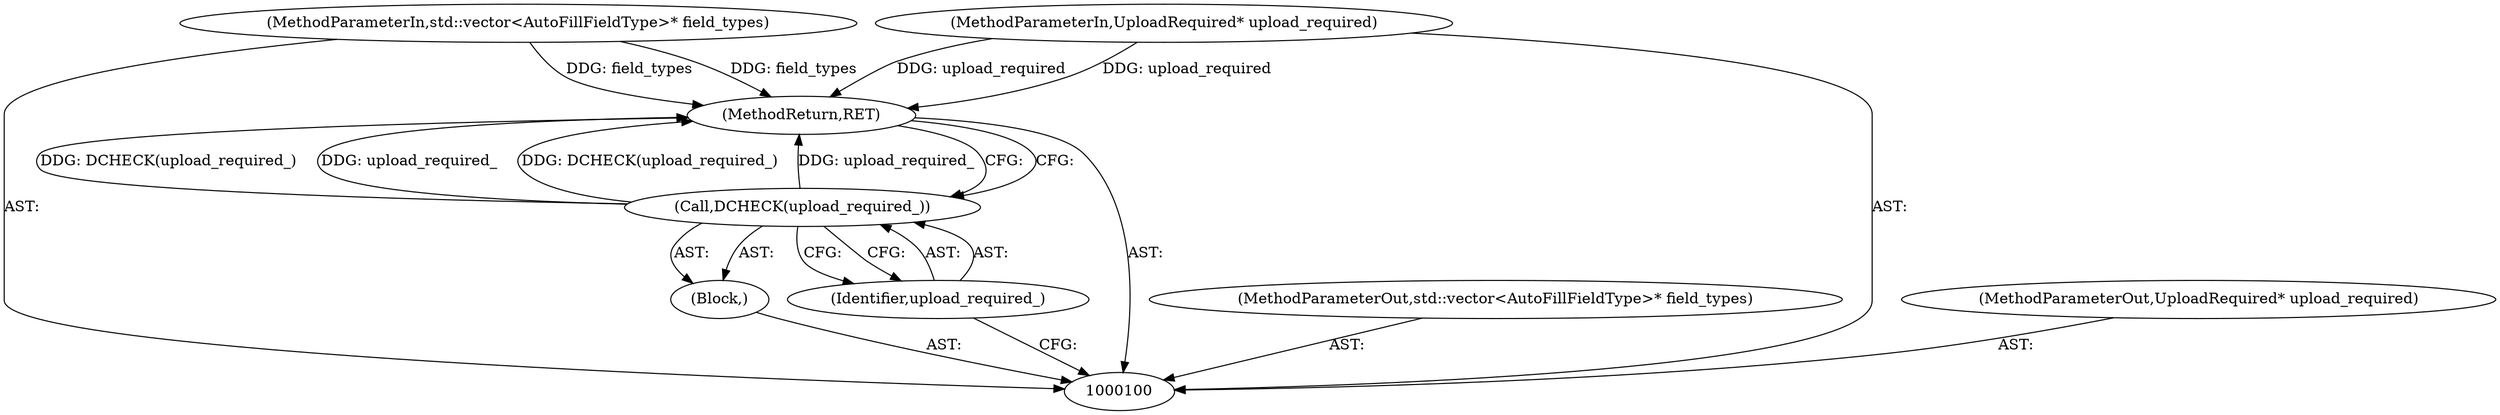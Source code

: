 digraph "1_Chrome_5f372f899b8709dac700710b5f0f90959dcf9ecb_1" {
"1000106" [label="(MethodReturn,RET)"];
"1000101" [label="(MethodParameterIn,std::vector<AutoFillFieldType>* field_types)"];
"1000117" [label="(MethodParameterOut,std::vector<AutoFillFieldType>* field_types)"];
"1000102" [label="(MethodParameterIn,UploadRequired* upload_required)"];
"1000118" [label="(MethodParameterOut,UploadRequired* upload_required)"];
"1000103" [label="(Block,)"];
"1000105" [label="(Identifier,upload_required_)"];
"1000104" [label="(Call,DCHECK(upload_required_))"];
"1000106" -> "1000100"  [label="AST: "];
"1000106" -> "1000104"  [label="CFG: "];
"1000104" -> "1000106"  [label="DDG: DCHECK(upload_required_)"];
"1000104" -> "1000106"  [label="DDG: upload_required_"];
"1000102" -> "1000106"  [label="DDG: upload_required"];
"1000101" -> "1000106"  [label="DDG: field_types"];
"1000101" -> "1000100"  [label="AST: "];
"1000101" -> "1000106"  [label="DDG: field_types"];
"1000117" -> "1000100"  [label="AST: "];
"1000102" -> "1000100"  [label="AST: "];
"1000102" -> "1000106"  [label="DDG: upload_required"];
"1000118" -> "1000100"  [label="AST: "];
"1000103" -> "1000100"  [label="AST: "];
"1000104" -> "1000103"  [label="AST: "];
"1000105" -> "1000104"  [label="AST: "];
"1000105" -> "1000100"  [label="CFG: "];
"1000104" -> "1000105"  [label="CFG: "];
"1000104" -> "1000103"  [label="AST: "];
"1000104" -> "1000105"  [label="CFG: "];
"1000105" -> "1000104"  [label="AST: "];
"1000106" -> "1000104"  [label="CFG: "];
"1000104" -> "1000106"  [label="DDG: DCHECK(upload_required_)"];
"1000104" -> "1000106"  [label="DDG: upload_required_"];
}
